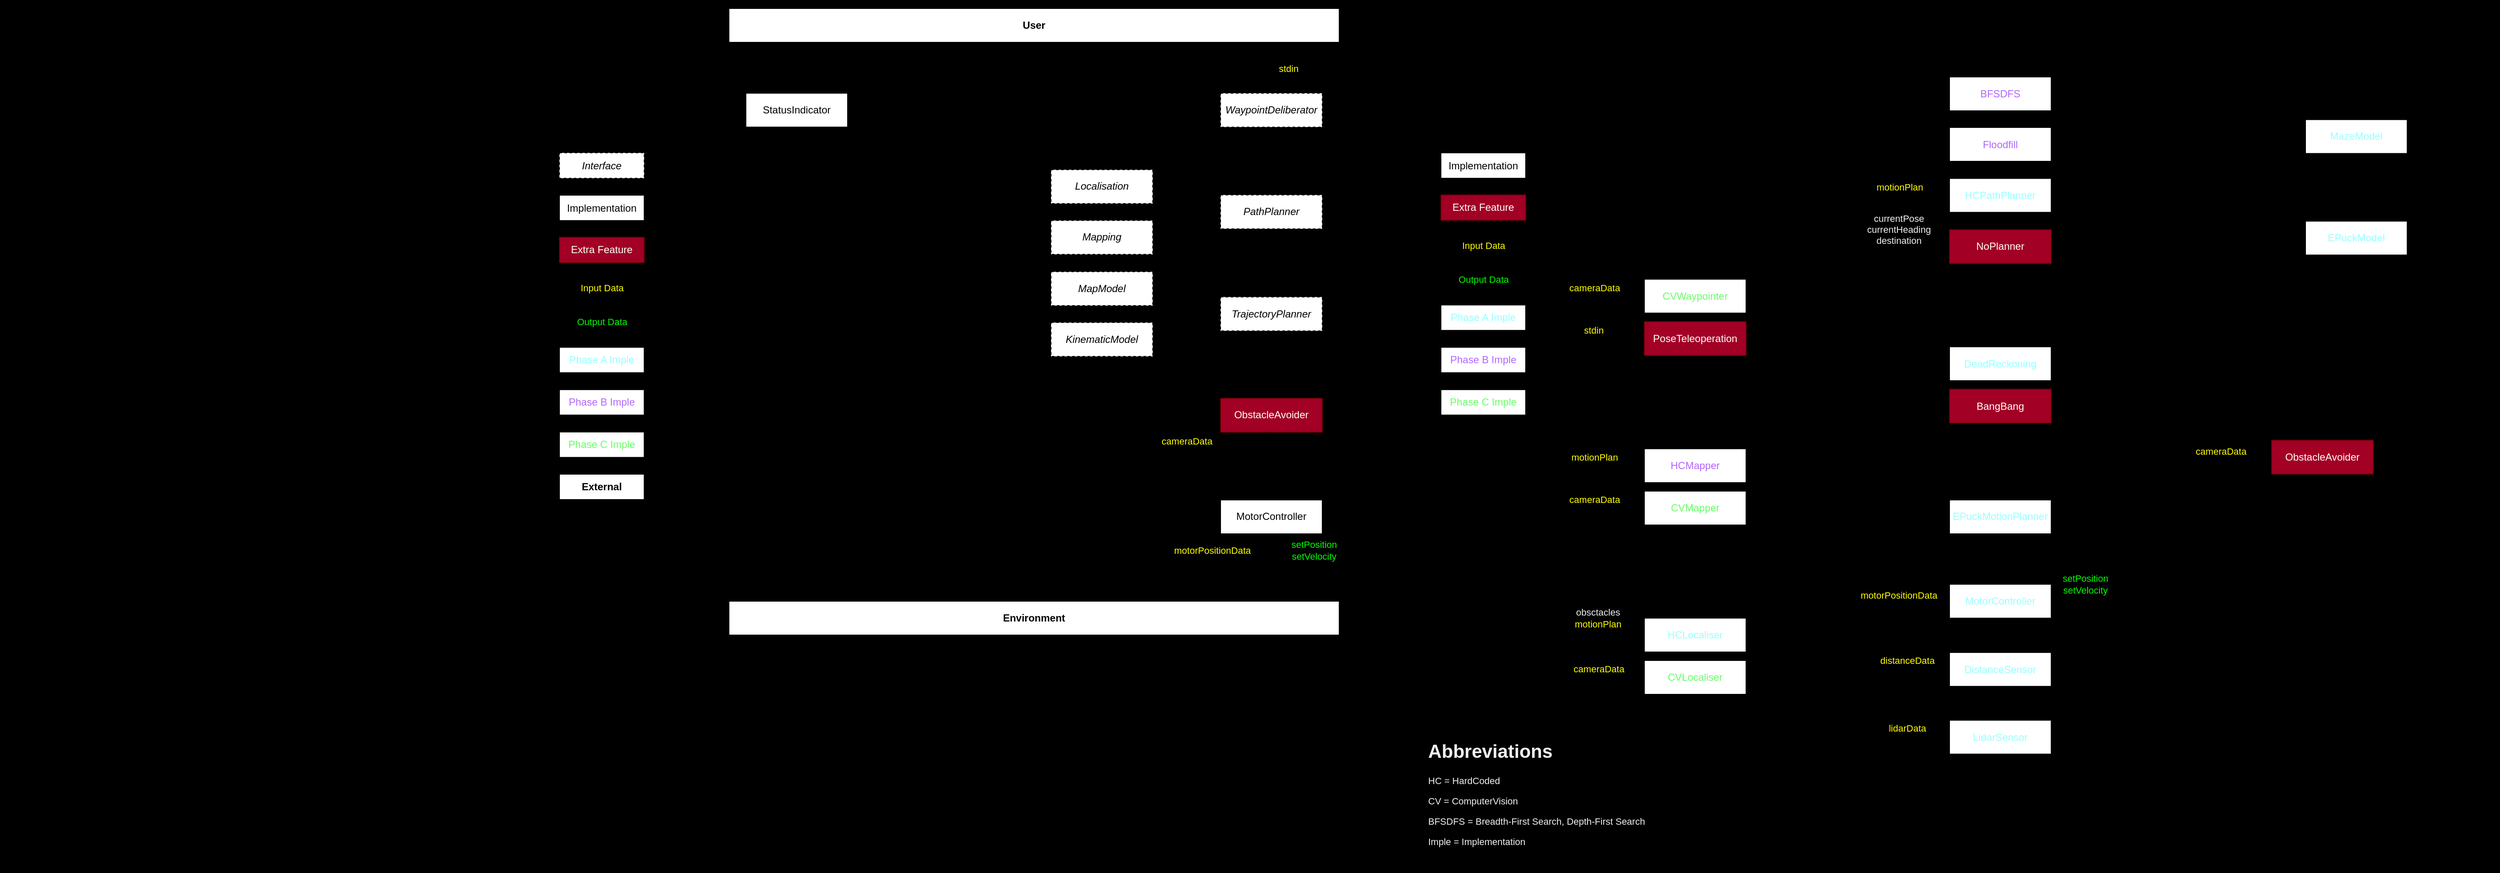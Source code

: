 <mxfile>
    <diagram id="C91cKKwiNIsFAHS6rGZc" name="Page-1">
        <mxGraphModel dx="2720" dy="939" grid="1" gridSize="10" guides="1" tooltips="1" connect="1" arrows="1" fold="1" page="1" pageScale="1" pageWidth="850" pageHeight="1100" background="#000000" math="0" shadow="0">
            <root>
                <mxCell id="0"/>
                <mxCell id="1" parent="0"/>
                <mxCell id="359" value="MotionPlanner" style="rounded=0;whiteSpace=wrap;html=1;dashed=1;fillColor=none;labelPosition=center;verticalLabelPosition=top;align=center;verticalAlign=bottom;fontStyle=2" vertex="1" parent="1">
                    <mxGeometry x="640" y="620.42" width="160" height="80" as="geometry"/>
                </mxCell>
                <mxCell id="201" value="WaypointDeliberator" style="rounded=0;whiteSpace=wrap;html=1;dashed=1;fillColor=none;labelPosition=center;verticalLabelPosition=top;align=center;verticalAlign=bottom;fontStyle=2" parent="1" vertex="1">
                    <mxGeometry x="280" y="360.17" width="160" height="129.83" as="geometry"/>
                </mxCell>
                <mxCell id="110" value="&lt;u&gt;TaskControl&lt;/u&gt;" style="rounded=0;whiteSpace=wrap;html=1;fillColor=none;labelPosition=center;verticalLabelPosition=middle;align=center;verticalAlign=top;textDirection=ltr;" parent="1" vertex="1">
                    <mxGeometry x="-600" y="120" width="540" height="600" as="geometry"/>
                </mxCell>
                <mxCell id="161" value="Localisation" style="rounded=0;whiteSpace=wrap;html=1;dashed=1;fillColor=none;labelPosition=center;verticalLabelPosition=top;align=center;verticalAlign=bottom;fontStyle=2" parent="1" vertex="1">
                    <mxGeometry x="280" y="760.0" width="160" height="130" as="geometry"/>
                </mxCell>
                <mxCell id="95" style="edgeStyle=orthogonalEdgeStyle;rounded=0;orthogonalLoop=1;jettySize=auto;html=1;" parent="1" source="98" edge="1">
                    <mxGeometry relative="1" as="geometry">
                        <mxPoint x="-120" y="760" as="targetPoint"/>
                        <Array as="points">
                            <mxPoint x="-120" y="740"/>
                            <mxPoint x="-120" y="740"/>
                        </Array>
                    </mxGeometry>
                </mxCell>
                <mxCell id="96" value="setPosition&lt;br&gt;setVelocity" style="edgeLabel;html=1;align=center;verticalAlign=middle;resizable=0;points=[];labelBackgroundColor=none;fontColor=#00FF00;" parent="95" vertex="1" connectable="0">
                    <mxGeometry x="-0.203" y="-1" relative="1" as="geometry">
                        <mxPoint x="31" y="-12" as="offset"/>
                    </mxGeometry>
                </mxCell>
                <mxCell id="98" value="MotorController" style="rounded=0;whiteSpace=wrap;html=1;" parent="1" vertex="1">
                    <mxGeometry x="-200" y="640.42" width="120" height="40" as="geometry"/>
                </mxCell>
                <mxCell id="107" value="StatusIndicator" style="rounded=0;whiteSpace=wrap;html=1;" parent="1" vertex="1">
                    <mxGeometry x="-760" y="160.08" width="120" height="40" as="geometry"/>
                </mxCell>
                <mxCell id="117" value="&lt;b&gt;Environment&lt;/b&gt;" style="rounded=0;whiteSpace=wrap;html=1;" parent="1" vertex="1">
                    <mxGeometry x="-780" y="760" width="720" height="40" as="geometry"/>
                </mxCell>
                <mxCell id="123" style="edgeStyle=orthogonalEdgeStyle;rounded=0;orthogonalLoop=1;jettySize=auto;html=1;" parent="1" source="126" edge="1">
                    <mxGeometry relative="1" as="geometry">
                        <mxPoint x="-140.0" y="520.42" as="targetPoint"/>
                    </mxGeometry>
                </mxCell>
                <mxCell id="124" value="pose&lt;br&gt;velocity&lt;br&gt;time" style="edgeLabel;html=1;align=center;verticalAlign=middle;resizable=0;points=[];labelBackgroundColor=none;" parent="123" vertex="1" connectable="0">
                    <mxGeometry x="-0.72" y="1" relative="1" as="geometry">
                        <mxPoint x="19" y="28" as="offset"/>
                    </mxGeometry>
                </mxCell>
                <mxCell id="126" value="TrajectoryPlanner" style="rounded=0;whiteSpace=wrap;html=1;dashed=1;fontStyle=2" parent="1" vertex="1">
                    <mxGeometry x="-200" y="400.76" width="120" height="40" as="geometry"/>
                </mxCell>
                <mxCell id="152" style="edgeStyle=orthogonalEdgeStyle;rounded=0;orthogonalLoop=1;jettySize=auto;html=1;" parent="1" source="150" target="136" edge="1">
                    <mxGeometry relative="1" as="geometry">
                        <mxPoint x="-310" y="250.25" as="sourcePoint"/>
                        <Array as="points">
                            <mxPoint x="-240" y="330.42"/>
                            <mxPoint x="-240" y="300.42"/>
                        </Array>
                    </mxGeometry>
                </mxCell>
                <mxCell id="156" value="graph" style="edgeLabel;html=1;align=center;verticalAlign=middle;resizable=0;points=[];labelBackgroundColor=none;" parent="152" vertex="1" connectable="0">
                    <mxGeometry x="-0.35" relative="1" as="geometry">
                        <mxPoint x="4" y="10" as="offset"/>
                    </mxGeometry>
                </mxCell>
                <mxCell id="129" value="User" style="rounded=0;whiteSpace=wrap;html=1;labelBackgroundColor=none;fontStyle=1" parent="1" vertex="1">
                    <mxGeometry x="-780" y="60" width="720" height="40" as="geometry"/>
                </mxCell>
                <mxCell id="132" style="edgeStyle=orthogonalEdgeStyle;rounded=0;orthogonalLoop=1;jettySize=auto;html=1;" parent="1" source="133" edge="1">
                    <mxGeometry relative="1" as="geometry">
                        <mxPoint x="-200" y="420.911" as="targetPoint"/>
                        <Array as="points">
                            <mxPoint x="-240" y="450.93"/>
                            <mxPoint x="-240" y="420.93"/>
                        </Array>
                    </mxGeometry>
                </mxCell>
                <mxCell id="142" value="wheelRadius&lt;br&gt;axleLength&lt;br&gt;maxSpeed" style="edgeLabel;html=1;align=center;verticalAlign=middle;resizable=0;points=[];labelBackgroundColor=none;" parent="132" vertex="1" connectable="0">
                    <mxGeometry x="0.194" y="-1" relative="1" as="geometry">
                        <mxPoint x="-1" y="52" as="offset"/>
                    </mxGeometry>
                </mxCell>
                <mxCell id="133" value="KinematicModel" style="rounded=0;whiteSpace=wrap;html=1;dashed=1;fontStyle=2" parent="1" vertex="1">
                    <mxGeometry x="-400" y="430.93" width="120" height="40" as="geometry"/>
                </mxCell>
                <mxCell id="137" style="edgeStyle=orthogonalEdgeStyle;rounded=0;orthogonalLoop=1;jettySize=auto;html=1;" parent="1" source="136" target="126" edge="1">
                    <mxGeometry relative="1" as="geometry"/>
                </mxCell>
                <mxCell id="138" value="motion" style="edgeLabel;html=1;align=center;verticalAlign=middle;resizable=0;points=[];labelBackgroundColor=none;" parent="137" vertex="1" connectable="0">
                    <mxGeometry x="-0.299" y="-1" relative="1" as="geometry">
                        <mxPoint x="21" y="12" as="offset"/>
                    </mxGeometry>
                </mxCell>
                <mxCell id="136" value="PathPlanner" style="rounded=0;whiteSpace=wrap;html=1;dashed=1;fontStyle=2" parent="1" vertex="1">
                    <mxGeometry x="-200" y="280.25" width="120" height="40" as="geometry"/>
                </mxCell>
                <mxCell id="145" style="edgeStyle=orthogonalEdgeStyle;rounded=0;orthogonalLoop=1;jettySize=auto;html=1;" parent="1" source="144" edge="1">
                    <mxGeometry relative="1" as="geometry">
                        <mxPoint x="-200" y="420.911" as="targetPoint"/>
                        <Array as="points">
                            <mxPoint x="-240" y="390.93"/>
                            <mxPoint x="-240" y="420.93"/>
                        </Array>
                    </mxGeometry>
                </mxCell>
                <mxCell id="146" value="cellWidth" style="edgeLabel;html=1;align=center;verticalAlign=middle;resizable=0;points=[];labelBackgroundColor=none;" parent="145" vertex="1" connectable="0">
                    <mxGeometry x="-0.266" y="-1" relative="1" as="geometry">
                        <mxPoint y="-14" as="offset"/>
                    </mxGeometry>
                </mxCell>
                <mxCell id="144" value="MapModel" style="rounded=0;whiteSpace=wrap;html=1;dashed=1;fontStyle=2" parent="1" vertex="1">
                    <mxGeometry x="-400" y="370.93" width="120" height="40" as="geometry"/>
                </mxCell>
                <mxCell id="186" style="edgeStyle=orthogonalEdgeStyle;rounded=0;orthogonalLoop=1;jettySize=auto;html=1;fontSize=11;" parent="1" source="148" target="136" edge="1">
                    <mxGeometry relative="1" as="geometry"/>
                </mxCell>
                <mxCell id="187" value="currentPose&lt;br&gt;currentHeading" style="edgeLabel;html=1;align=center;verticalAlign=middle;resizable=0;points=[];fontSize=11;labelBackgroundColor=none;" parent="186" vertex="1" connectable="0">
                    <mxGeometry x="-0.469" y="2" relative="1" as="geometry">
                        <mxPoint x="18" y="-18" as="offset"/>
                    </mxGeometry>
                </mxCell>
                <mxCell id="148" value="Localisation" style="rounded=0;whiteSpace=wrap;html=1;dashed=1;fontStyle=2" parent="1" vertex="1">
                    <mxGeometry x="-400" y="250.42" width="120" height="40" as="geometry"/>
                </mxCell>
                <mxCell id="149" value="&lt;font color=&quot;#99ffff&quot;&gt;HCLocaliser&lt;/font&gt;" style="rounded=0;whiteSpace=wrap;html=1;" parent="1" vertex="1">
                    <mxGeometry x="300" y="780.0" width="120" height="40" as="geometry"/>
                </mxCell>
                <mxCell id="150" value="Mapping" style="rounded=0;whiteSpace=wrap;html=1;dashed=1;fontStyle=2" parent="1" vertex="1">
                    <mxGeometry x="-400" y="310.42" width="120" height="40" as="geometry"/>
                </mxCell>
                <mxCell id="158" value="RSA" style="text;html=1;align=center;verticalAlign=middle;resizable=0;points=[];autosize=1;strokeColor=none;fontSize=24;fontStyle=1" parent="1" vertex="1">
                    <mxGeometry x="-1000" y="50" width="70" height="30" as="geometry"/>
                </mxCell>
                <mxCell id="159" value="KinematicModel" style="rounded=0;whiteSpace=wrap;html=1;dashed=1;fillColor=none;labelPosition=center;verticalLabelPosition=top;align=center;verticalAlign=bottom;textDirection=ltr;fontStyle=2" parent="1" vertex="1">
                    <mxGeometry x="1060" y="290.93" width="160" height="80" as="geometry"/>
                </mxCell>
                <mxCell id="160" value="&lt;font color=&quot;#99ffff&quot;&gt;EPuckModel&lt;/font&gt;" style="rounded=0;whiteSpace=wrap;html=1;" parent="1" vertex="1">
                    <mxGeometry x="1080" y="311.17" width="120" height="40" as="geometry"/>
                </mxCell>
                <mxCell id="162" value="PathPlanner" style="rounded=0;whiteSpace=wrap;html=1;dashed=1;fillColor=none;labelPosition=center;verticalLabelPosition=top;align=center;verticalAlign=bottom;fontStyle=2" parent="1" vertex="1">
                    <mxGeometry x="640" y="120.51" width="160" height="259.49" as="geometry"/>
                </mxCell>
                <mxCell id="163" value="BFSDFS" style="rounded=0;whiteSpace=wrap;html=1;fontColor=#B266FF;" parent="1" vertex="1">
                    <mxGeometry x="660" y="140.85" width="120" height="40" as="geometry"/>
                </mxCell>
                <mxCell id="164" value="Floodfill" style="rounded=0;whiteSpace=wrap;html=1;fontColor=#B266FF;" parent="1" vertex="1">
                    <mxGeometry x="660" y="200.51" width="120" height="40" as="geometry"/>
                </mxCell>
                <mxCell id="174" value="CVLocaliser" style="rounded=0;whiteSpace=wrap;html=1;fontColor=#66FF66;" parent="1" vertex="1">
                    <mxGeometry x="300" y="830.0" width="120" height="40" as="geometry"/>
                </mxCell>
                <mxCell id="175" value="TrajectoryPlanner" style="rounded=0;whiteSpace=wrap;html=1;dashed=1;fillColor=none;labelPosition=center;verticalLabelPosition=top;align=center;verticalAlign=bottom;fontStyle=2" parent="1" vertex="1">
                    <mxGeometry x="640" y="439.57" width="160" height="130" as="geometry"/>
                </mxCell>
                <mxCell id="176" value="DeadReckoning" style="rounded=0;whiteSpace=wrap;html=1;fontColor=#99FFFF;" parent="1" vertex="1">
                    <mxGeometry x="660" y="459.57" width="120" height="40" as="geometry"/>
                </mxCell>
                <mxCell id="177" value="BangBang" style="rounded=0;whiteSpace=wrap;html=1;fillColor=#a20025;strokeColor=#6F0000;fontColor=#ffffff;" parent="1" vertex="1">
                    <mxGeometry x="660" y="509.57" width="120" height="40" as="geometry"/>
                </mxCell>
                <mxCell id="178" value="PoseTeleoperation" style="rounded=0;whiteSpace=wrap;html=1;fillColor=#a20025;strokeColor=#6F0000;fontColor=#ffffff;" parent="1" vertex="1">
                    <mxGeometry x="300" y="429.82" width="120" height="40" as="geometry"/>
                </mxCell>
                <mxCell id="179" value="ObstacleAvoider" style="rounded=0;whiteSpace=wrap;html=1;fillColor=#a20025;strokeColor=#6F0000;fontColor=#ffffff;" parent="1" vertex="1">
                    <mxGeometry x="1040" y="569.86" width="120" height="40" as="geometry"/>
                </mxCell>
                <mxCell id="197" style="edgeStyle=orthogonalEdgeStyle;rounded=0;orthogonalLoop=1;jettySize=auto;html=1;fontSize=11;" parent="1" source="181" edge="1">
                    <mxGeometry relative="1" as="geometry">
                        <mxPoint x="1290" y="211.27" as="targetPoint"/>
                    </mxGeometry>
                </mxCell>
                <mxCell id="228" value="cellWidth" style="edgeLabel;html=1;align=center;verticalAlign=middle;resizable=0;points=[];fontSize=11;labelBackgroundColor=none;" parent="197" vertex="1" connectable="0">
                    <mxGeometry x="-0.248" y="2" relative="1" as="geometry">
                        <mxPoint x="10" y="-8" as="offset"/>
                    </mxGeometry>
                </mxCell>
                <mxCell id="181" value="MapModel" style="rounded=0;whiteSpace=wrap;html=1;dashed=1;fillColor=none;labelPosition=center;verticalLabelPosition=top;align=center;verticalAlign=bottom;textDirection=ltr;fontStyle=2" parent="1" vertex="1">
                    <mxGeometry x="1060" y="170.93" width="160" height="80" as="geometry"/>
                </mxCell>
                <mxCell id="182" value="&lt;font color=&quot;#99ffff&quot;&gt;MazeModel&lt;/font&gt;" style="rounded=0;whiteSpace=wrap;html=1;" parent="1" vertex="1">
                    <mxGeometry x="1080" y="191.27" width="120" height="40" as="geometry"/>
                </mxCell>
                <mxCell id="183" value="Mapping" style="rounded=0;whiteSpace=wrap;html=1;dashed=1;fillColor=none;labelPosition=center;verticalLabelPosition=top;align=center;verticalAlign=bottom;fontStyle=2" parent="1" vertex="1">
                    <mxGeometry x="280" y="560.0" width="160" height="130" as="geometry"/>
                </mxCell>
                <mxCell id="184" value="&lt;font&gt;HCMapper&lt;/font&gt;" style="rounded=0;whiteSpace=wrap;html=1;fontColor=#B266FF;" parent="1" vertex="1">
                    <mxGeometry x="300" y="580.0" width="120" height="40" as="geometry"/>
                </mxCell>
                <mxCell id="185" value="CVMapper" style="rounded=0;whiteSpace=wrap;html=1;fontColor=#66FF66;" parent="1" vertex="1">
                    <mxGeometry x="300" y="630.0" width="120" height="40" as="geometry"/>
                </mxCell>
                <mxCell id="191" value="RSA (Structural Representation)" style="text;html=1;align=center;verticalAlign=middle;resizable=0;points=[];autosize=1;strokeColor=none;fontSize=24;fontStyle=1" parent="1" vertex="1">
                    <mxGeometry x="-1640" y="50" width="380" height="30" as="geometry"/>
                </mxCell>
                <mxCell id="199" style="edgeStyle=orthogonalEdgeStyle;rounded=0;orthogonalLoop=1;jettySize=auto;html=1;fontSize=11;" parent="1" edge="1">
                    <mxGeometry relative="1" as="geometry">
                        <mxPoint x="1300" y="331.17" as="targetPoint"/>
                        <mxPoint x="1220" y="330.97" as="sourcePoint"/>
                        <Array as="points">
                            <mxPoint x="1280" y="331.17"/>
                            <mxPoint x="1280" y="331.17"/>
                        </Array>
                    </mxGeometry>
                </mxCell>
                <mxCell id="211" value="wheelRadius&lt;br&gt;axleLength&lt;br&gt;maxSpeed" style="edgeLabel;html=1;align=center;verticalAlign=middle;resizable=0;points=[];fontSize=11;labelBackgroundColor=none;" parent="199" vertex="1" connectable="0">
                    <mxGeometry x="0.711" y="1" relative="1" as="geometry">
                        <mxPoint x="-29" y="-29" as="offset"/>
                    </mxGeometry>
                </mxCell>
                <mxCell id="203" value="CVWaypointer" style="rounded=0;whiteSpace=wrap;html=1;fontColor=#66FF66;" parent="1" vertex="1">
                    <mxGeometry x="300" y="379.74" width="120" height="40" as="geometry"/>
                </mxCell>
                <mxCell id="208" style="edgeStyle=orthogonalEdgeStyle;rounded=0;orthogonalLoop=1;jettySize=auto;html=1;fontSize=11;startArrow=none;startFill=0;endArrow=classic;endFill=1;" parent="1" source="204" target="136" edge="1">
                    <mxGeometry relative="1" as="geometry"/>
                </mxCell>
                <mxCell id="209" value="destination" style="edgeLabel;html=1;align=center;verticalAlign=middle;resizable=0;points=[];fontSize=11;labelBackgroundColor=none;" parent="208" vertex="1" connectable="0">
                    <mxGeometry x="-0.24" relative="1" as="geometry">
                        <mxPoint x="30" y="7" as="offset"/>
                    </mxGeometry>
                </mxCell>
                <mxCell id="204" value="WaypointDeliberator" style="rounded=0;whiteSpace=wrap;html=1;dashed=1;fontStyle=2" parent="1" vertex="1">
                    <mxGeometry x="-200" y="160.08" width="120" height="40" as="geometry"/>
                </mxCell>
                <mxCell id="214" style="edgeStyle=orthogonalEdgeStyle;rounded=0;orthogonalLoop=1;jettySize=auto;html=1;fontSize=11;startArrow=classic;startFill=1;endArrow=none;endFill=0;" parent="1" edge="1">
                    <mxGeometry relative="1" as="geometry">
                        <mxPoint x="220" y="600.0" as="targetPoint"/>
                        <mxPoint x="300" y="600.0" as="sourcePoint"/>
                    </mxGeometry>
                </mxCell>
                <mxCell id="254" value="motionPlan" style="edgeLabel;html=1;align=center;verticalAlign=middle;resizable=0;points=[];fontSize=11;labelBackgroundColor=none;fontColor=#FFFF00;" parent="214" vertex="1" connectable="0">
                    <mxGeometry x="0.291" relative="1" as="geometry">
                        <mxPoint x="-8" y="-10" as="offset"/>
                    </mxGeometry>
                </mxCell>
                <mxCell id="215" style="edgeStyle=orthogonalEdgeStyle;rounded=0;orthogonalLoop=1;jettySize=auto;html=1;fontSize=11;" parent="1" edge="1">
                    <mxGeometry relative="1" as="geometry">
                        <mxPoint x="520" y="624.76" as="targetPoint"/>
                        <mxPoint x="440" y="624.76" as="sourcePoint"/>
                    </mxGeometry>
                </mxCell>
                <mxCell id="245" value="graph" style="edgeLabel;html=1;align=center;verticalAlign=middle;resizable=0;points=[];fontSize=11;labelBackgroundColor=none;" parent="215" vertex="1" connectable="0">
                    <mxGeometry x="-0.316" y="1" relative="1" as="geometry">
                        <mxPoint x="13" y="-9" as="offset"/>
                    </mxGeometry>
                </mxCell>
                <mxCell id="216" style="edgeStyle=orthogonalEdgeStyle;rounded=0;orthogonalLoop=1;jettySize=auto;html=1;fontSize=11;startArrow=classic;startFill=1;endArrow=none;endFill=0;" parent="1" edge="1">
                    <mxGeometry relative="1" as="geometry">
                        <mxPoint x="220" y="849.66" as="targetPoint"/>
                        <mxPoint x="300" y="849.66" as="sourcePoint"/>
                    </mxGeometry>
                </mxCell>
                <mxCell id="257" value="cameraData" style="edgeLabel;html=1;align=center;verticalAlign=middle;resizable=0;points=[];fontSize=11;labelBackgroundColor=none;fontColor=#FFFF00;" parent="216" vertex="1" connectable="0">
                    <mxGeometry x="0.241" y="-2" relative="1" as="geometry">
                        <mxPoint x="-5" y="-8" as="offset"/>
                    </mxGeometry>
                </mxCell>
                <mxCell id="217" style="edgeStyle=orthogonalEdgeStyle;rounded=0;orthogonalLoop=1;jettySize=auto;html=1;fontSize=11;" parent="1" edge="1">
                    <mxGeometry relative="1" as="geometry">
                        <mxPoint x="520" y="824.76" as="targetPoint"/>
                        <mxPoint x="440" y="824.76" as="sourcePoint"/>
                    </mxGeometry>
                </mxCell>
                <mxCell id="234" value="currentPose&lt;br&gt;currentHeading" style="edgeLabel;html=1;align=center;verticalAlign=middle;resizable=0;points=[];fontSize=11;labelBackgroundColor=none;" parent="217" vertex="1" connectable="0">
                    <mxGeometry x="0.235" y="3" relative="1" as="geometry">
                        <mxPoint x="1" y="-17" as="offset"/>
                    </mxGeometry>
                </mxCell>
                <mxCell id="218" style="edgeStyle=orthogonalEdgeStyle;rounded=0;orthogonalLoop=1;jettySize=auto;html=1;fontSize=11;startArrow=classic;startFill=1;endArrow=none;endFill=0;" parent="1" edge="1">
                    <mxGeometry relative="1" as="geometry">
                        <mxPoint x="580" y="160.85" as="targetPoint"/>
                        <mxPoint x="660" y="160.85" as="sourcePoint"/>
                    </mxGeometry>
                </mxCell>
                <mxCell id="230" value="graph&lt;br&gt;currentPose&lt;br&gt;currentHeading&lt;br&gt;destination" style="edgeLabel;html=1;align=center;verticalAlign=middle;resizable=0;points=[];fontSize=11;labelBackgroundColor=none;" parent="218" vertex="1" connectable="0">
                    <mxGeometry x="-0.249" y="-3" relative="1" as="geometry">
                        <mxPoint x="-30" y="-27" as="offset"/>
                    </mxGeometry>
                </mxCell>
                <mxCell id="219" style="edgeStyle=orthogonalEdgeStyle;rounded=0;orthogonalLoop=1;jettySize=auto;html=1;fontSize=11;" parent="1" edge="1">
                    <mxGeometry relative="1" as="geometry">
                        <mxPoint x="880" y="260.03" as="targetPoint"/>
                        <mxPoint x="800" y="260.03" as="sourcePoint"/>
                    </mxGeometry>
                </mxCell>
                <mxCell id="229" value="motion" style="edgeLabel;html=1;align=center;verticalAlign=middle;resizable=0;points=[];fontSize=11;labelBackgroundColor=none;" parent="219" vertex="1" connectable="0">
                    <mxGeometry x="0.204" y="2" relative="1" as="geometry">
                        <mxPoint x="-8" y="-9" as="offset"/>
                    </mxGeometry>
                </mxCell>
                <mxCell id="220" style="edgeStyle=orthogonalEdgeStyle;rounded=0;orthogonalLoop=1;jettySize=auto;html=1;fontSize=11;startArrow=classic;startFill=1;endArrow=none;endFill=0;" parent="1" edge="1">
                    <mxGeometry relative="1" as="geometry">
                        <mxPoint x="560" y="504.28" as="targetPoint"/>
                        <mxPoint x="640" y="504.28" as="sourcePoint"/>
                    </mxGeometry>
                </mxCell>
                <mxCell id="227" value="motion&lt;br&gt;wheelRadius&lt;br&gt;axleLength&lt;br&gt;maxSpeed&lt;br&gt;cellWidth" style="edgeLabel;html=1;align=center;verticalAlign=middle;resizable=0;points=[];fontSize=11;labelBackgroundColor=none;" parent="220" vertex="1" connectable="0">
                    <mxGeometry x="0.315" relative="1" as="geometry">
                        <mxPoint x="3" y="-35" as="offset"/>
                    </mxGeometry>
                </mxCell>
                <mxCell id="221" style="edgeStyle=orthogonalEdgeStyle;rounded=0;orthogonalLoop=1;jettySize=auto;html=1;fontSize=11;labelBackgroundColor=none;" parent="1" edge="1">
                    <mxGeometry relative="1" as="geometry">
                        <mxPoint x="880" y="504.28" as="targetPoint"/>
                        <mxPoint x="800" y="504.28" as="sourcePoint"/>
                    </mxGeometry>
                </mxCell>
                <mxCell id="226" value="angle&lt;br&gt;distance&lt;br&gt;linearVelocity&lt;br&gt;angularVelocity" style="edgeLabel;html=1;align=center;verticalAlign=middle;resizable=0;points=[];fontSize=11;labelBackgroundColor=none;" parent="221" vertex="1" connectable="0">
                    <mxGeometry x="0.328" y="3" relative="1" as="geometry">
                        <mxPoint x="-13" y="-30" as="offset"/>
                    </mxGeometry>
                </mxCell>
                <mxCell id="222" style="edgeStyle=orthogonalEdgeStyle;rounded=0;orthogonalLoop=1;jettySize=auto;html=1;fontSize=11;startArrow=classic;startFill=1;endArrow=none;endFill=0;" parent="1" edge="1">
                    <mxGeometry relative="1" as="geometry">
                        <mxPoint x="960" y="589.57" as="targetPoint"/>
                        <mxPoint x="1040" y="589.57" as="sourcePoint"/>
                    </mxGeometry>
                </mxCell>
                <mxCell id="232" value="pose&lt;br&gt;velocity&lt;br&gt;&lt;font color=&quot;#ffff00&quot;&gt;cameraData&lt;/font&gt;" style="edgeLabel;html=1;align=center;verticalAlign=middle;resizable=0;points=[];fontSize=11;labelBackgroundColor=none;" parent="222" vertex="1" connectable="0">
                    <mxGeometry x="0.196" relative="1" as="geometry">
                        <mxPoint x="-12" y="-20" as="offset"/>
                    </mxGeometry>
                </mxCell>
                <mxCell id="223" style="edgeStyle=orthogonalEdgeStyle;rounded=0;orthogonalLoop=1;jettySize=auto;html=1;fontSize=11;" parent="1" edge="1">
                    <mxGeometry relative="1" as="geometry">
                        <mxPoint x="880" y="659.78" as="targetPoint"/>
                        <mxPoint x="800" y="659.78" as="sourcePoint"/>
                        <Array as="points">
                            <mxPoint x="830" y="660.21"/>
                            <mxPoint x="830" y="660.21"/>
                        </Array>
                    </mxGeometry>
                </mxCell>
                <mxCell id="231" value="motorPosition&lt;br&gt;motorVelocity" style="edgeLabel;html=1;align=center;verticalAlign=middle;resizable=0;points=[];fontSize=11;labelBackgroundColor=none;" parent="223" vertex="1" connectable="0">
                    <mxGeometry x="-0.282" y="-2" relative="1" as="geometry">
                        <mxPoint x="11" y="-22" as="offset"/>
                    </mxGeometry>
                </mxCell>
                <mxCell id="235" style="edgeStyle=orthogonalEdgeStyle;rounded=0;orthogonalLoop=1;jettySize=auto;html=1;fontSize=11;startArrow=classic;startFill=1;endArrow=none;endFill=0;" parent="1" edge="1">
                    <mxGeometry relative="1" as="geometry">
                        <mxPoint x="220" y="799.66" as="targetPoint"/>
                        <mxPoint x="300" y="799.66" as="sourcePoint"/>
                    </mxGeometry>
                </mxCell>
                <mxCell id="258" value="obsctacles&lt;br&gt;&lt;span style=&quot;color: rgb(255 , 255 , 0)&quot;&gt;motionPlan&lt;/span&gt;" style="edgeLabel;html=1;align=center;verticalAlign=middle;resizable=0;points=[];fontSize=11;labelBackgroundColor=none;fontColor=#F0F0F0;" parent="235" vertex="1" connectable="0">
                    <mxGeometry x="0.194" y="-1" relative="1" as="geometry">
                        <mxPoint x="-7" y="-19" as="offset"/>
                    </mxGeometry>
                </mxCell>
                <mxCell id="247" value="Interfaces &amp;amp; Implementations" style="text;html=1;align=center;verticalAlign=middle;resizable=0;points=[];autosize=1;strokeColor=none;fontSize=24;fontStyle=1" parent="1" vertex="1">
                    <mxGeometry x="40" y="50" width="350" height="30" as="geometry"/>
                </mxCell>
                <mxCell id="259" style="edgeStyle=orthogonalEdgeStyle;rounded=0;orthogonalLoop=1;jettySize=auto;html=1;fontSize=11;startArrow=classic;startFill=1;endArrow=none;endFill=0;" parent="1" edge="1">
                    <mxGeometry relative="1" as="geometry">
                        <mxPoint x="580" y="220.22" as="targetPoint"/>
                        <mxPoint x="660" y="220.22" as="sourcePoint"/>
                    </mxGeometry>
                </mxCell>
                <mxCell id="260" value="graph&lt;br&gt;currentPose&lt;br&gt;currentHeading&lt;br&gt;destination" style="edgeLabel;html=1;align=center;verticalAlign=middle;resizable=0;points=[];fontSize=11;labelBackgroundColor=none;" parent="259" vertex="1" connectable="0">
                    <mxGeometry x="-0.249" y="-3" relative="1" as="geometry">
                        <mxPoint x="-30" y="-26" as="offset"/>
                    </mxGeometry>
                </mxCell>
                <mxCell id="261" style="edgeStyle=orthogonalEdgeStyle;rounded=0;orthogonalLoop=1;jettySize=auto;html=1;fontSize=11;startArrow=classic;startFill=1;endArrow=none;endFill=0;" parent="1" edge="1">
                    <mxGeometry relative="1" as="geometry">
                        <mxPoint x="220" y="449.06" as="targetPoint"/>
                        <mxPoint x="300" y="449.06" as="sourcePoint"/>
                    </mxGeometry>
                </mxCell>
                <mxCell id="262" value="stdin" style="edgeLabel;html=1;align=center;verticalAlign=middle;resizable=0;points=[];fontSize=11;labelBackgroundColor=none;fontColor=#FFFF00;" parent="261" vertex="1" connectable="0">
                    <mxGeometry x="-0.249" y="-3" relative="1" as="geometry">
                        <mxPoint x="-30" y="-6" as="offset"/>
                    </mxGeometry>
                </mxCell>
                <mxCell id="263" value="MotorController" style="rounded=0;whiteSpace=wrap;html=1;fontColor=#99FFFF;" parent="1" vertex="1">
                    <mxGeometry x="660" y="740.0" width="120" height="40" as="geometry"/>
                </mxCell>
                <mxCell id="264" style="edgeStyle=orthogonalEdgeStyle;rounded=0;orthogonalLoop=1;jettySize=auto;html=1;fontSize=11;startArrow=classic;startFill=1;endArrow=none;endFill=0;" parent="1" edge="1">
                    <mxGeometry relative="1" as="geometry">
                        <mxPoint x="580" y="760.0" as="targetPoint"/>
                        <mxPoint x="660" y="760.0" as="sourcePoint"/>
                    </mxGeometry>
                </mxCell>
                <mxCell id="265" value="motorPosition&lt;br&gt;motorVelocity&lt;br&gt;&lt;span style=&quot;color: rgb(255 , 255 , 0)&quot;&gt;motorPositionData&lt;/span&gt;" style="edgeLabel;html=1;align=center;verticalAlign=middle;resizable=0;points=[];fontSize=11;labelBackgroundColor=none;" parent="264" vertex="1" connectable="0">
                    <mxGeometry x="0.196" relative="1" as="geometry">
                        <mxPoint x="-12" y="-20" as="offset"/>
                    </mxGeometry>
                </mxCell>
                <mxCell id="266" style="edgeStyle=orthogonalEdgeStyle;rounded=0;orthogonalLoop=1;jettySize=auto;html=1;fontSize=11;" parent="1" edge="1">
                    <mxGeometry relative="1" as="geometry">
                        <mxPoint x="860" y="760.0" as="targetPoint"/>
                        <mxPoint x="780" y="760.0" as="sourcePoint"/>
                    </mxGeometry>
                </mxCell>
                <mxCell id="267" value="setPosition&lt;br&gt;setVelocity" style="edgeLabel;html=1;align=center;verticalAlign=middle;resizable=0;points=[];fontSize=11;labelBackgroundColor=none;fontColor=#00FF00;" parent="266" vertex="1" connectable="0">
                    <mxGeometry x="-0.282" y="-2" relative="1" as="geometry">
                        <mxPoint x="11" y="-22" as="offset"/>
                    </mxGeometry>
                </mxCell>
                <mxCell id="273" value="DistanceSensor" style="rounded=0;html=1;whiteSpace=wrap;fontColor=#99FFFF;" parent="1" vertex="1">
                    <mxGeometry x="660" y="820.57" width="120" height="40" as="geometry"/>
                </mxCell>
                <mxCell id="274" style="edgeStyle=orthogonalEdgeStyle;rounded=0;orthogonalLoop=1;jettySize=auto;html=1;fontSize=11;startArrow=classic;startFill=1;endArrow=none;endFill=0;" parent="1" edge="1">
                    <mxGeometry relative="1" as="geometry">
                        <mxPoint x="580" y="840.23" as="targetPoint"/>
                        <mxPoint x="660" y="840.23" as="sourcePoint"/>
                    </mxGeometry>
                </mxCell>
                <mxCell id="275" value="distanceData" style="edgeLabel;html=1;align=center;verticalAlign=middle;resizable=0;points=[];fontSize=11;labelBackgroundColor=none;fontColor=#FFFF00;" parent="274" vertex="1" connectable="0">
                    <mxGeometry x="0.196" relative="1" as="geometry">
                        <mxPoint x="-2" y="-10" as="offset"/>
                    </mxGeometry>
                </mxCell>
                <mxCell id="276" style="edgeStyle=orthogonalEdgeStyle;rounded=0;orthogonalLoop=1;jettySize=auto;html=1;fontSize=11;" parent="1" edge="1">
                    <mxGeometry relative="1" as="geometry">
                        <mxPoint x="860" y="840.23" as="targetPoint"/>
                        <mxPoint x="780" y="840.23" as="sourcePoint"/>
                    </mxGeometry>
                </mxCell>
                <mxCell id="277" value="obstacles" style="edgeLabel;html=1;align=center;verticalAlign=middle;resizable=0;points=[];fontSize=11;labelBackgroundColor=none;" parent="276" vertex="1" connectable="0">
                    <mxGeometry x="-0.282" y="-2" relative="1" as="geometry">
                        <mxPoint x="11" y="-11" as="offset"/>
                    </mxGeometry>
                </mxCell>
                <mxCell id="278" value="LidarSensor" style="rounded=0;html=1;whiteSpace=wrap;fontColor=#99FFFF;" parent="1" vertex="1">
                    <mxGeometry x="660" y="900.57" width="120" height="40" as="geometry"/>
                </mxCell>
                <mxCell id="279" style="edgeStyle=orthogonalEdgeStyle;rounded=0;orthogonalLoop=1;jettySize=auto;html=1;fontSize=11;startArrow=classic;startFill=1;endArrow=none;endFill=0;" parent="1" edge="1">
                    <mxGeometry relative="1" as="geometry">
                        <mxPoint x="580" y="920.23" as="targetPoint"/>
                        <mxPoint x="660" y="920.23" as="sourcePoint"/>
                    </mxGeometry>
                </mxCell>
                <mxCell id="280" value="lidarData" style="edgeLabel;html=1;align=center;verticalAlign=middle;resizable=0;points=[];fontSize=11;labelBackgroundColor=none;fontColor=#FFFF00;" parent="279" vertex="1" connectable="0">
                    <mxGeometry x="0.196" relative="1" as="geometry">
                        <mxPoint x="-2" y="-10" as="offset"/>
                    </mxGeometry>
                </mxCell>
                <mxCell id="281" style="edgeStyle=orthogonalEdgeStyle;rounded=0;orthogonalLoop=1;jettySize=auto;html=1;fontSize=11;" parent="1" edge="1">
                    <mxGeometry relative="1" as="geometry">
                        <mxPoint x="860" y="920.23" as="targetPoint"/>
                        <mxPoint x="780" y="920.23" as="sourcePoint"/>
                    </mxGeometry>
                </mxCell>
                <mxCell id="282" value="obstacles" style="edgeLabel;html=1;align=center;verticalAlign=middle;resizable=0;points=[];fontSize=11;labelBackgroundColor=none;" parent="281" vertex="1" connectable="0">
                    <mxGeometry x="-0.282" y="-2" relative="1" as="geometry">
                        <mxPoint x="11" y="-12" as="offset"/>
                    </mxGeometry>
                </mxCell>
                <mxCell id="290" style="edgeStyle=orthogonalEdgeStyle;rounded=0;orthogonalLoop=1;jettySize=auto;html=1;fontSize=11;startArrow=classic;startFill=1;endArrow=none;endFill=0;" parent="1" edge="1">
                    <mxGeometry relative="1" as="geometry">
                        <mxPoint x="220" y="649.83" as="targetPoint"/>
                        <mxPoint x="300" y="649.83" as="sourcePoint"/>
                    </mxGeometry>
                </mxCell>
                <mxCell id="291" value="cameraData" style="edgeLabel;html=1;align=center;verticalAlign=middle;resizable=0;points=[];fontSize=11;labelBackgroundColor=none;fontColor=#FFFF00;" parent="290" vertex="1" connectable="0">
                    <mxGeometry x="0.291" relative="1" as="geometry">
                        <mxPoint x="-8" y="-10" as="offset"/>
                    </mxGeometry>
                </mxCell>
                <mxCell id="294" style="edgeStyle=orthogonalEdgeStyle;rounded=0;orthogonalLoop=1;jettySize=auto;html=1;fontSize=11;startArrow=classic;startFill=1;endArrow=none;endFill=0;" parent="1" edge="1">
                    <mxGeometry relative="1" as="geometry">
                        <mxPoint x="220" y="399.45" as="targetPoint"/>
                        <mxPoint x="300" y="399.45" as="sourcePoint"/>
                    </mxGeometry>
                </mxCell>
                <mxCell id="295" value="cameraData" style="edgeLabel;html=1;align=center;verticalAlign=middle;resizable=0;points=[];fontSize=11;labelBackgroundColor=none;fontColor=#FFFF00;" parent="294" vertex="1" connectable="0">
                    <mxGeometry x="0.291" relative="1" as="geometry">
                        <mxPoint x="-8" y="-10" as="offset"/>
                    </mxGeometry>
                </mxCell>
                <mxCell id="298" value="&lt;h1&gt;Abbreviations&lt;/h1&gt;&lt;p&gt;HC = HardCoded&lt;/p&gt;&lt;p&gt;CV = ComputerVision&lt;/p&gt;&lt;p&gt;BFSDFS = Breadth-First Search, Depth-First Search&lt;/p&gt;&lt;p&gt;Imple = Implementation&lt;/p&gt;" style="text;html=1;strokeColor=none;fillColor=none;spacing=5;spacingTop=-20;whiteSpace=wrap;overflow=hidden;rounded=0;labelBackgroundColor=none;fontSize=11;fontColor=#F0F0F0;" parent="1" vertex="1">
                    <mxGeometry x="40" y="920" width="300" height="160" as="geometry"/>
                </mxCell>
                <mxCell id="303" value="" style="group;fontStyle=2" parent="1" vertex="1" connectable="0">
                    <mxGeometry x="40" y="120.51" width="140" height="439.49" as="geometry"/>
                </mxCell>
                <mxCell id="249" value="Legend" style="rounded=0;whiteSpace=wrap;html=1;labelBackgroundColor=none;fontSize=11;fillColor=none;labelPosition=center;verticalLabelPosition=top;align=center;verticalAlign=bottom;" parent="303" vertex="1">
                    <mxGeometry width="140" height="439.49" as="geometry"/>
                </mxCell>
                <mxCell id="250" value="Interface" style="rounded=0;whiteSpace=wrap;html=1;dashed=1;fillColor=none;" parent="303" vertex="1">
                    <mxGeometry x="20" y="60.0" width="100" height="30" as="geometry"/>
                </mxCell>
                <mxCell id="251" value="Implementation" style="rounded=0;whiteSpace=wrap;html=1;" parent="303" vertex="1">
                    <mxGeometry x="20" y="110.0" width="100" height="30" as="geometry"/>
                </mxCell>
                <mxCell id="252" value="" style="endArrow=classic;html=1;" parent="303" edge="1">
                    <mxGeometry width="50" height="50" as="geometry">
                        <mxPoint x="20" y="30.0" as="sourcePoint"/>
                        <mxPoint x="120" y="30.0" as="targetPoint"/>
                    </mxGeometry>
                </mxCell>
                <mxCell id="253" value="&lt;font style=&quot;font-size: 12px&quot;&gt;Information Flow&lt;/font&gt;" style="edgeLabel;html=1;align=center;verticalAlign=middle;resizable=0;points=[];labelBackgroundColor=none;" parent="252" vertex="1" connectable="0">
                    <mxGeometry x="0.267" y="1" relative="1" as="geometry">
                        <mxPoint x="-13" y="-9" as="offset"/>
                    </mxGeometry>
                </mxCell>
                <mxCell id="256" value="Extra Feature" style="rounded=0;whiteSpace=wrap;html=1;fillColor=#a20025;strokeColor=#6F0000;fontColor=#ffffff;" parent="303" vertex="1">
                    <mxGeometry x="20" y="159.66" width="100" height="30" as="geometry"/>
                </mxCell>
                <mxCell id="289" value="Input Data" style="text;html=1;align=center;verticalAlign=middle;resizable=0;points=[];autosize=1;strokeColor=none;fontSize=11;fontColor=#FFFF00;" parent="303" vertex="1">
                    <mxGeometry x="35" y="209.23" width="70" height="20" as="geometry"/>
                </mxCell>
                <mxCell id="297" value="Output Data" style="text;html=1;align=center;verticalAlign=middle;resizable=0;points=[];autosize=1;strokeColor=none;fontSize=11;fontColor=#00FF00;" parent="303" vertex="1">
                    <mxGeometry x="35" y="249.06" width="70" height="20" as="geometry"/>
                </mxCell>
                <mxCell id="299" value="&lt;font color=&quot;#99ffff&quot;&gt;Phase A Imple&lt;/font&gt;" style="rounded=0;whiteSpace=wrap;html=1;" parent="303" vertex="1">
                    <mxGeometry x="20" y="289.66" width="100" height="30" as="geometry"/>
                </mxCell>
                <mxCell id="300" value="&lt;font&gt;Phase B Imple&lt;/font&gt;" style="rounded=0;whiteSpace=wrap;html=1;fontColor=#B266FF;" parent="303" vertex="1">
                    <mxGeometry x="20" y="339.66" width="100" height="30" as="geometry"/>
                </mxCell>
                <mxCell id="301" value="&lt;font&gt;Phase C Imple&lt;/font&gt;" style="rounded=0;whiteSpace=wrap;html=1;fontColor=#66FF66;" parent="303" vertex="1">
                    <mxGeometry x="20" y="389.66" width="100" height="30" as="geometry"/>
                </mxCell>
                <mxCell id="325" value="ObstacleAvoider" style="rounded=0;whiteSpace=wrap;html=1;fillColor=#a20025;strokeColor=#6F0000;fontColor=#ffffff;" parent="1" vertex="1">
                    <mxGeometry x="-200" y="520.42" width="120" height="40" as="geometry"/>
                </mxCell>
                <mxCell id="326" style="edgeStyle=orthogonalEdgeStyle;rounded=0;orthogonalLoop=1;jettySize=auto;html=1;" parent="1" source="325" target="98" edge="1">
                    <mxGeometry relative="1" as="geometry">
                        <mxPoint x="-140.17" y="580.59" as="sourcePoint"/>
                        <mxPoint x="-140.17" y="641.36" as="targetPoint"/>
                    </mxGeometry>
                </mxCell>
                <mxCell id="327" value="pose&lt;br&gt;velocity&lt;br&gt;time" style="edgeLabel;html=1;align=center;verticalAlign=middle;resizable=0;points=[];labelBackgroundColor=none;" parent="326" vertex="1" connectable="0">
                    <mxGeometry x="-0.72" y="1" relative="1" as="geometry">
                        <mxPoint x="19" y="21" as="offset"/>
                    </mxGeometry>
                </mxCell>
                <mxCell id="328" style="edgeStyle=orthogonalEdgeStyle;rounded=0;orthogonalLoop=1;jettySize=auto;html=1;fontSize=11;startArrow=classic;startFill=1;endArrow=none;endFill=0;" parent="1" edge="1">
                    <mxGeometry relative="1" as="geometry">
                        <mxPoint x="-160" y="759.36" as="targetPoint"/>
                        <mxPoint x="-160" y="679.78" as="sourcePoint"/>
                    </mxGeometry>
                </mxCell>
                <mxCell id="329" value="motorPositionData" style="edgeLabel;html=1;align=center;verticalAlign=middle;resizable=0;points=[];fontSize=11;labelBackgroundColor=none;fontColor=#FFFF00;" parent="328" vertex="1" connectable="0">
                    <mxGeometry x="0.196" relative="1" as="geometry">
                        <mxPoint x="-50" y="-28" as="offset"/>
                    </mxGeometry>
                </mxCell>
                <mxCell id="330" style="edgeStyle=orthogonalEdgeStyle;rounded=0;orthogonalLoop=1;jettySize=auto;html=1;fontSize=11;startArrow=classic;startFill=1;endArrow=none;endFill=0;" parent="1" source="325" edge="1">
                    <mxGeometry relative="1" as="geometry">
                        <mxPoint x="-430" y="760" as="targetPoint"/>
                        <mxPoint x="-510" y="680.25" as="sourcePoint"/>
                        <Array as="points">
                            <mxPoint x="-280" y="540"/>
                            <mxPoint x="-280" y="760"/>
                        </Array>
                    </mxGeometry>
                </mxCell>
                <mxCell id="331" value="cameraData" style="edgeLabel;html=1;align=center;verticalAlign=middle;resizable=0;points=[];fontSize=11;labelBackgroundColor=none;fontColor=#FFFF00;" parent="330" vertex="1" connectable="0">
                    <mxGeometry x="0.196" relative="1" as="geometry">
                        <mxPoint x="40" y="-159" as="offset"/>
                    </mxGeometry>
                </mxCell>
                <mxCell id="305" value="Legend" style="rounded=0;whiteSpace=wrap;html=1;labelBackgroundColor=none;fontSize=11;fillColor=none;labelPosition=center;verticalLabelPosition=top;align=center;verticalAlign=bottom;" parent="1" vertex="1">
                    <mxGeometry x="-1000" y="120.51" width="140" height="539.49" as="geometry"/>
                </mxCell>
                <mxCell id="306" value="Interface" style="rounded=0;whiteSpace=wrap;html=1;dashed=1;fontStyle=2" parent="1" vertex="1">
                    <mxGeometry x="-980" y="230.51" width="100" height="30" as="geometry"/>
                </mxCell>
                <mxCell id="307" value="Implementation" style="rounded=0;whiteSpace=wrap;html=1;" parent="1" vertex="1">
                    <mxGeometry x="-980" y="280.51" width="100" height="30" as="geometry"/>
                </mxCell>
                <mxCell id="308" value="" style="endArrow=classic;html=1;" parent="1" edge="1">
                    <mxGeometry x="-1000" y="120.51" width="50" height="50" as="geometry">
                        <mxPoint x="-980" y="150.51" as="sourcePoint"/>
                        <mxPoint x="-880" y="150.51" as="targetPoint"/>
                    </mxGeometry>
                </mxCell>
                <mxCell id="309" value="&lt;font style=&quot;font-size: 12px&quot;&gt;Information Flow&lt;/font&gt;" style="edgeLabel;html=1;align=center;verticalAlign=middle;resizable=0;points=[];labelBackgroundColor=none;" parent="308" vertex="1" connectable="0">
                    <mxGeometry x="0.267" y="1" relative="1" as="geometry">
                        <mxPoint x="-13" y="-9" as="offset"/>
                    </mxGeometry>
                </mxCell>
                <mxCell id="310" value="Extra Feature" style="rounded=0;whiteSpace=wrap;html=1;fillColor=#a20025;strokeColor=#6F0000;fontColor=#ffffff;" parent="1" vertex="1">
                    <mxGeometry x="-980" y="330.17" width="100" height="30" as="geometry"/>
                </mxCell>
                <mxCell id="311" value="Input Data" style="text;html=1;align=center;verticalAlign=middle;resizable=0;points=[];autosize=1;strokeColor=none;fontSize=11;fontColor=#FFFF00;" parent="1" vertex="1">
                    <mxGeometry x="-965" y="379.74" width="70" height="20" as="geometry"/>
                </mxCell>
                <mxCell id="312" value="Output Data" style="text;html=1;align=center;verticalAlign=middle;resizable=0;points=[];autosize=1;strokeColor=none;fontSize=11;fontColor=#00FF00;" parent="1" vertex="1">
                    <mxGeometry x="-965" y="419.57" width="70" height="20" as="geometry"/>
                </mxCell>
                <mxCell id="313" value="&lt;font color=&quot;#99ffff&quot;&gt;Phase A Imple&lt;/font&gt;" style="rounded=0;whiteSpace=wrap;html=1;" parent="1" vertex="1">
                    <mxGeometry x="-980" y="460.17" width="100" height="30" as="geometry"/>
                </mxCell>
                <mxCell id="314" value="&lt;font&gt;Phase B Imple&lt;/font&gt;" style="rounded=0;whiteSpace=wrap;html=1;fontColor=#B266FF;" parent="1" vertex="1">
                    <mxGeometry x="-980" y="510.17" width="100" height="30" as="geometry"/>
                </mxCell>
                <mxCell id="315" value="&lt;font&gt;Phase C Imple&lt;/font&gt;" style="rounded=0;whiteSpace=wrap;html=1;fontColor=#66FF66;" parent="1" vertex="1">
                    <mxGeometry x="-980" y="560.17" width="100" height="30" as="geometry"/>
                </mxCell>
                <mxCell id="332" value="&lt;u&gt;Composition&lt;/u&gt;" style="rounded=0;whiteSpace=wrap;html=1;fillColor=none;" parent="1" vertex="1">
                    <mxGeometry x="-980" y="180.85" width="100" height="30" as="geometry"/>
                </mxCell>
                <mxCell id="333" value="" style="endArrow=classic;html=1;labelBackgroundColor=none;fontSize=11;fontColor=#F0F0F0;" parent="1" source="107" edge="1">
                    <mxGeometry width="50" height="50" relative="1" as="geometry">
                        <mxPoint x="-670" y="230.6" as="sourcePoint"/>
                        <mxPoint x="-700" y="100.6" as="targetPoint"/>
                    </mxGeometry>
                </mxCell>
                <mxCell id="334" value="" style="endArrow=classic;html=1;labelBackgroundColor=none;fontSize=11;fontColor=#F0F0F0;" parent="1" target="204" edge="1">
                    <mxGeometry width="50" height="50" relative="1" as="geometry">
                        <mxPoint x="-140.29" y="100.93" as="sourcePoint"/>
                        <mxPoint x="-140.29" y="160.51" as="targetPoint"/>
                    </mxGeometry>
                </mxCell>
                <mxCell id="336" value="stdin" style="edgeLabel;html=1;align=center;verticalAlign=middle;resizable=0;points=[];fontSize=11;fontColor=#FFFF00;labelBackgroundColor=none;" parent="334" vertex="1" connectable="0">
                    <mxGeometry x="-0.653" y="-3" relative="1" as="geometry">
                        <mxPoint x="23" y="19" as="offset"/>
                    </mxGeometry>
                </mxCell>
                <mxCell id="337" value="NoPlanner" style="rounded=0;whiteSpace=wrap;html=1;fillColor=#a20025;strokeColor=#6F0000;fontColor=#ffffff;" parent="1" vertex="1">
                    <mxGeometry x="660" y="321.26" width="120" height="40" as="geometry"/>
                </mxCell>
                <mxCell id="338" style="edgeStyle=orthogonalEdgeStyle;rounded=0;orthogonalLoop=1;jettySize=auto;html=1;fontSize=11;startArrow=classic;startFill=1;endArrow=none;endFill=0;" parent="1" edge="1">
                    <mxGeometry relative="1" as="geometry">
                        <mxPoint x="580" y="340.97" as="targetPoint"/>
                        <mxPoint x="660" y="340.97" as="sourcePoint"/>
                    </mxGeometry>
                </mxCell>
                <mxCell id="339" value="&lt;font color=&quot;#f0f0f0&quot;&gt;currentPose&lt;br&gt;currentHeading&lt;br&gt;destination&lt;/font&gt;" style="edgeLabel;html=1;align=center;verticalAlign=middle;resizable=0;points=[];fontSize=11;labelBackgroundColor=none;fontColor=#FFFF00;" parent="338" vertex="1" connectable="0">
                    <mxGeometry x="-0.249" y="-3" relative="1" as="geometry">
                        <mxPoint x="-30" y="-17" as="offset"/>
                    </mxGeometry>
                </mxCell>
                <mxCell id="340" style="edgeStyle=orthogonalEdgeStyle;rounded=0;orthogonalLoop=1;jettySize=auto;html=1;fontSize=11;" parent="1" edge="1">
                    <mxGeometry relative="1" as="geometry">
                        <mxPoint x="520" y="424.74" as="targetPoint"/>
                        <mxPoint x="440" y="424.74" as="sourcePoint"/>
                    </mxGeometry>
                </mxCell>
                <mxCell id="341" value="destination" style="edgeLabel;html=1;align=center;verticalAlign=middle;resizable=0;points=[];fontSize=11;labelBackgroundColor=none;" parent="340" vertex="1" connectable="0">
                    <mxGeometry x="-0.231" y="3" relative="1" as="geometry">
                        <mxPoint x="19" y="-8" as="offset"/>
                    </mxGeometry>
                </mxCell>
                <mxCell id="344" value="" style="endArrow=classic;html=1;labelBackgroundColor=none;fontSize=11;fontColor=#FFFF00;entryX=1;entryY=0.5;entryDx=0;entryDy=0;" parent="1" target="107" edge="1">
                    <mxGeometry width="50" height="50" relative="1" as="geometry">
                        <mxPoint x="-600" y="180" as="sourcePoint"/>
                        <mxPoint x="-650" y="315.26" as="targetPoint"/>
                    </mxGeometry>
                </mxCell>
                <mxCell id="345" value="External" style="rounded=0;whiteSpace=wrap;html=1;fontStyle=1" parent="1" vertex="1">
                    <mxGeometry x="-980" y="610" width="100" height="30" as="geometry"/>
                </mxCell>
                <mxCell id="346" value="&lt;font color=&quot;#99ffff&quot;&gt;HCPathPlanner&lt;/font&gt;" style="rounded=0;whiteSpace=wrap;html=1;" parent="1" vertex="1">
                    <mxGeometry x="660" y="260.75" width="120" height="40" as="geometry"/>
                </mxCell>
                <mxCell id="347" style="edgeStyle=orthogonalEdgeStyle;rounded=0;orthogonalLoop=1;jettySize=auto;html=1;fontSize=11;startArrow=classic;startFill=1;endArrow=none;endFill=0;" parent="1" edge="1">
                    <mxGeometry relative="1" as="geometry">
                        <mxPoint x="580" y="280.51" as="targetPoint"/>
                        <mxPoint x="660" y="280.51" as="sourcePoint"/>
                    </mxGeometry>
                </mxCell>
                <mxCell id="348" value="motionPlan" style="edgeLabel;html=1;align=center;verticalAlign=middle;resizable=0;points=[];fontSize=11;labelBackgroundColor=none;fontColor=#FFFF00;" parent="347" vertex="1" connectable="0">
                    <mxGeometry x="0.291" relative="1" as="geometry">
                        <mxPoint x="-8" y="-10" as="offset"/>
                    </mxGeometry>
                </mxCell>
                <mxCell id="354" value="EPuckMotionPlanner" style="rounded=0;whiteSpace=wrap;html=1;fontColor=#99FFFF;" vertex="1" parent="1">
                    <mxGeometry x="660" y="640.42" width="120" height="40" as="geometry"/>
                </mxCell>
                <mxCell id="355" style="edgeStyle=orthogonalEdgeStyle;rounded=0;orthogonalLoop=1;jettySize=auto;html=1;fontSize=11;startArrow=classic;startFill=1;endArrow=none;endFill=0;" edge="1" parent="1">
                    <mxGeometry relative="1" as="geometry">
                        <mxPoint x="560" y="660.08" as="targetPoint"/>
                        <mxPoint x="640" y="660.08" as="sourcePoint"/>
                    </mxGeometry>
                </mxCell>
                <mxCell id="356" value="angle&lt;br&gt;distance&lt;br&gt;linearVelocity&lt;br&gt;angularVelocity" style="edgeLabel;html=1;align=center;verticalAlign=middle;resizable=0;points=[];fontSize=11;labelBackgroundColor=none;" vertex="1" connectable="0" parent="355">
                    <mxGeometry x="0.196" relative="1" as="geometry">
                        <mxPoint x="-2" y="-30" as="offset"/>
                    </mxGeometry>
                </mxCell>
            </root>
        </mxGraphModel>
    </diagram>
</mxfile>